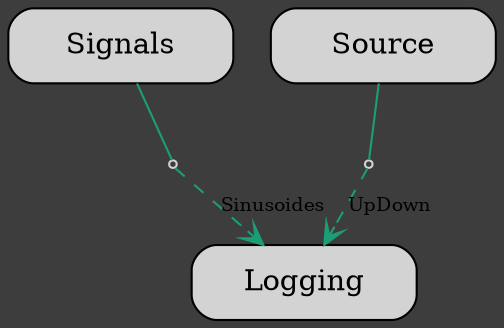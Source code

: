 
digraph  G {
  overlap = scale;
  splines = true;
  bgcolor = gray24;
  {node [shape=box, width=1.5, style="rounded,filled", fillcolor=lightgray]; 2388591219605785467 [label="Signals"]; 10736817341189027654 [label="Source"]; 3411816009909470045 [label="Logging"];}
  node [shape=point, fillcolor=gray24, color=lightgray];

  /* Outputs */
{
  edge [arrowhead=none,colorscheme=dark28];
  2388591219605785467 -> 14100923778443610677 [color=1];
10736817341189027654 -> 378431486652388248 [color=1];
}
  /* Inputs */
{
  edge [arrowhead=vee,fontsize=9, fontcolor=lightgray, labelfloat=true,colorscheme=dark28]
  14100923778443610677 -> 3411816009909470045 [label="Sinusoides", color=1, style=dashed];
378431486652388248 -> 3411816009909470045 [label="UpDown", color=1, style=dashed];
}
}

